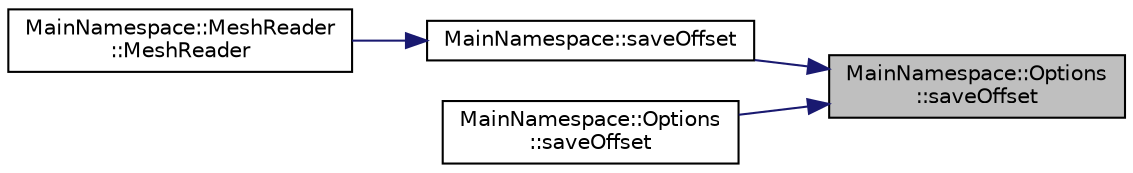digraph "MainNamespace::Options::saveOffset"
{
 // INTERACTIVE_SVG=YES
 // LATEX_PDF_SIZE
  edge [fontname="Helvetica",fontsize="10",labelfontname="Helvetica",labelfontsize="10"];
  node [fontname="Helvetica",fontsize="10",shape=record];
  rankdir="RL";
  Node1 [label="MainNamespace::Options\l::saveOffset",height=0.2,width=0.4,color="black", fillcolor="grey75", style="filled", fontcolor="black",tooltip=" "];
  Node1 -> Node2 [dir="back",color="midnightblue",fontsize="10",style="solid",fontname="Helvetica"];
  Node2 [label="MainNamespace::saveOffset",height=0.2,width=0.4,color="black", fillcolor="white", style="filled",URL="$namespace_main_namespace.html#a6901e386a4b183d47269233b4daf35db",tooltip=" "];
  Node2 -> Node3 [dir="back",color="midnightblue",fontsize="10",style="solid",fontname="Helvetica"];
  Node3 [label="MainNamespace::MeshReader\l::MeshReader",height=0.2,width=0.4,color="black", fillcolor="white", style="filled",URL="$class_main_namespace_1_1_mesh_reader.html#ac9fe1c957a70a29b35b8118a83a3111c",tooltip=" "];
  Node1 -> Node4 [dir="back",color="midnightblue",fontsize="10",style="solid",fontname="Helvetica"];
  Node4 [label="MainNamespace::Options\l::saveOffset",height=0.2,width=0.4,color="black", fillcolor="white", style="filled",URL="$struct_main_namespace_1_1_options.html#a6677c1cf03ff06c30e29208f886975c6",tooltip=" "];
}
